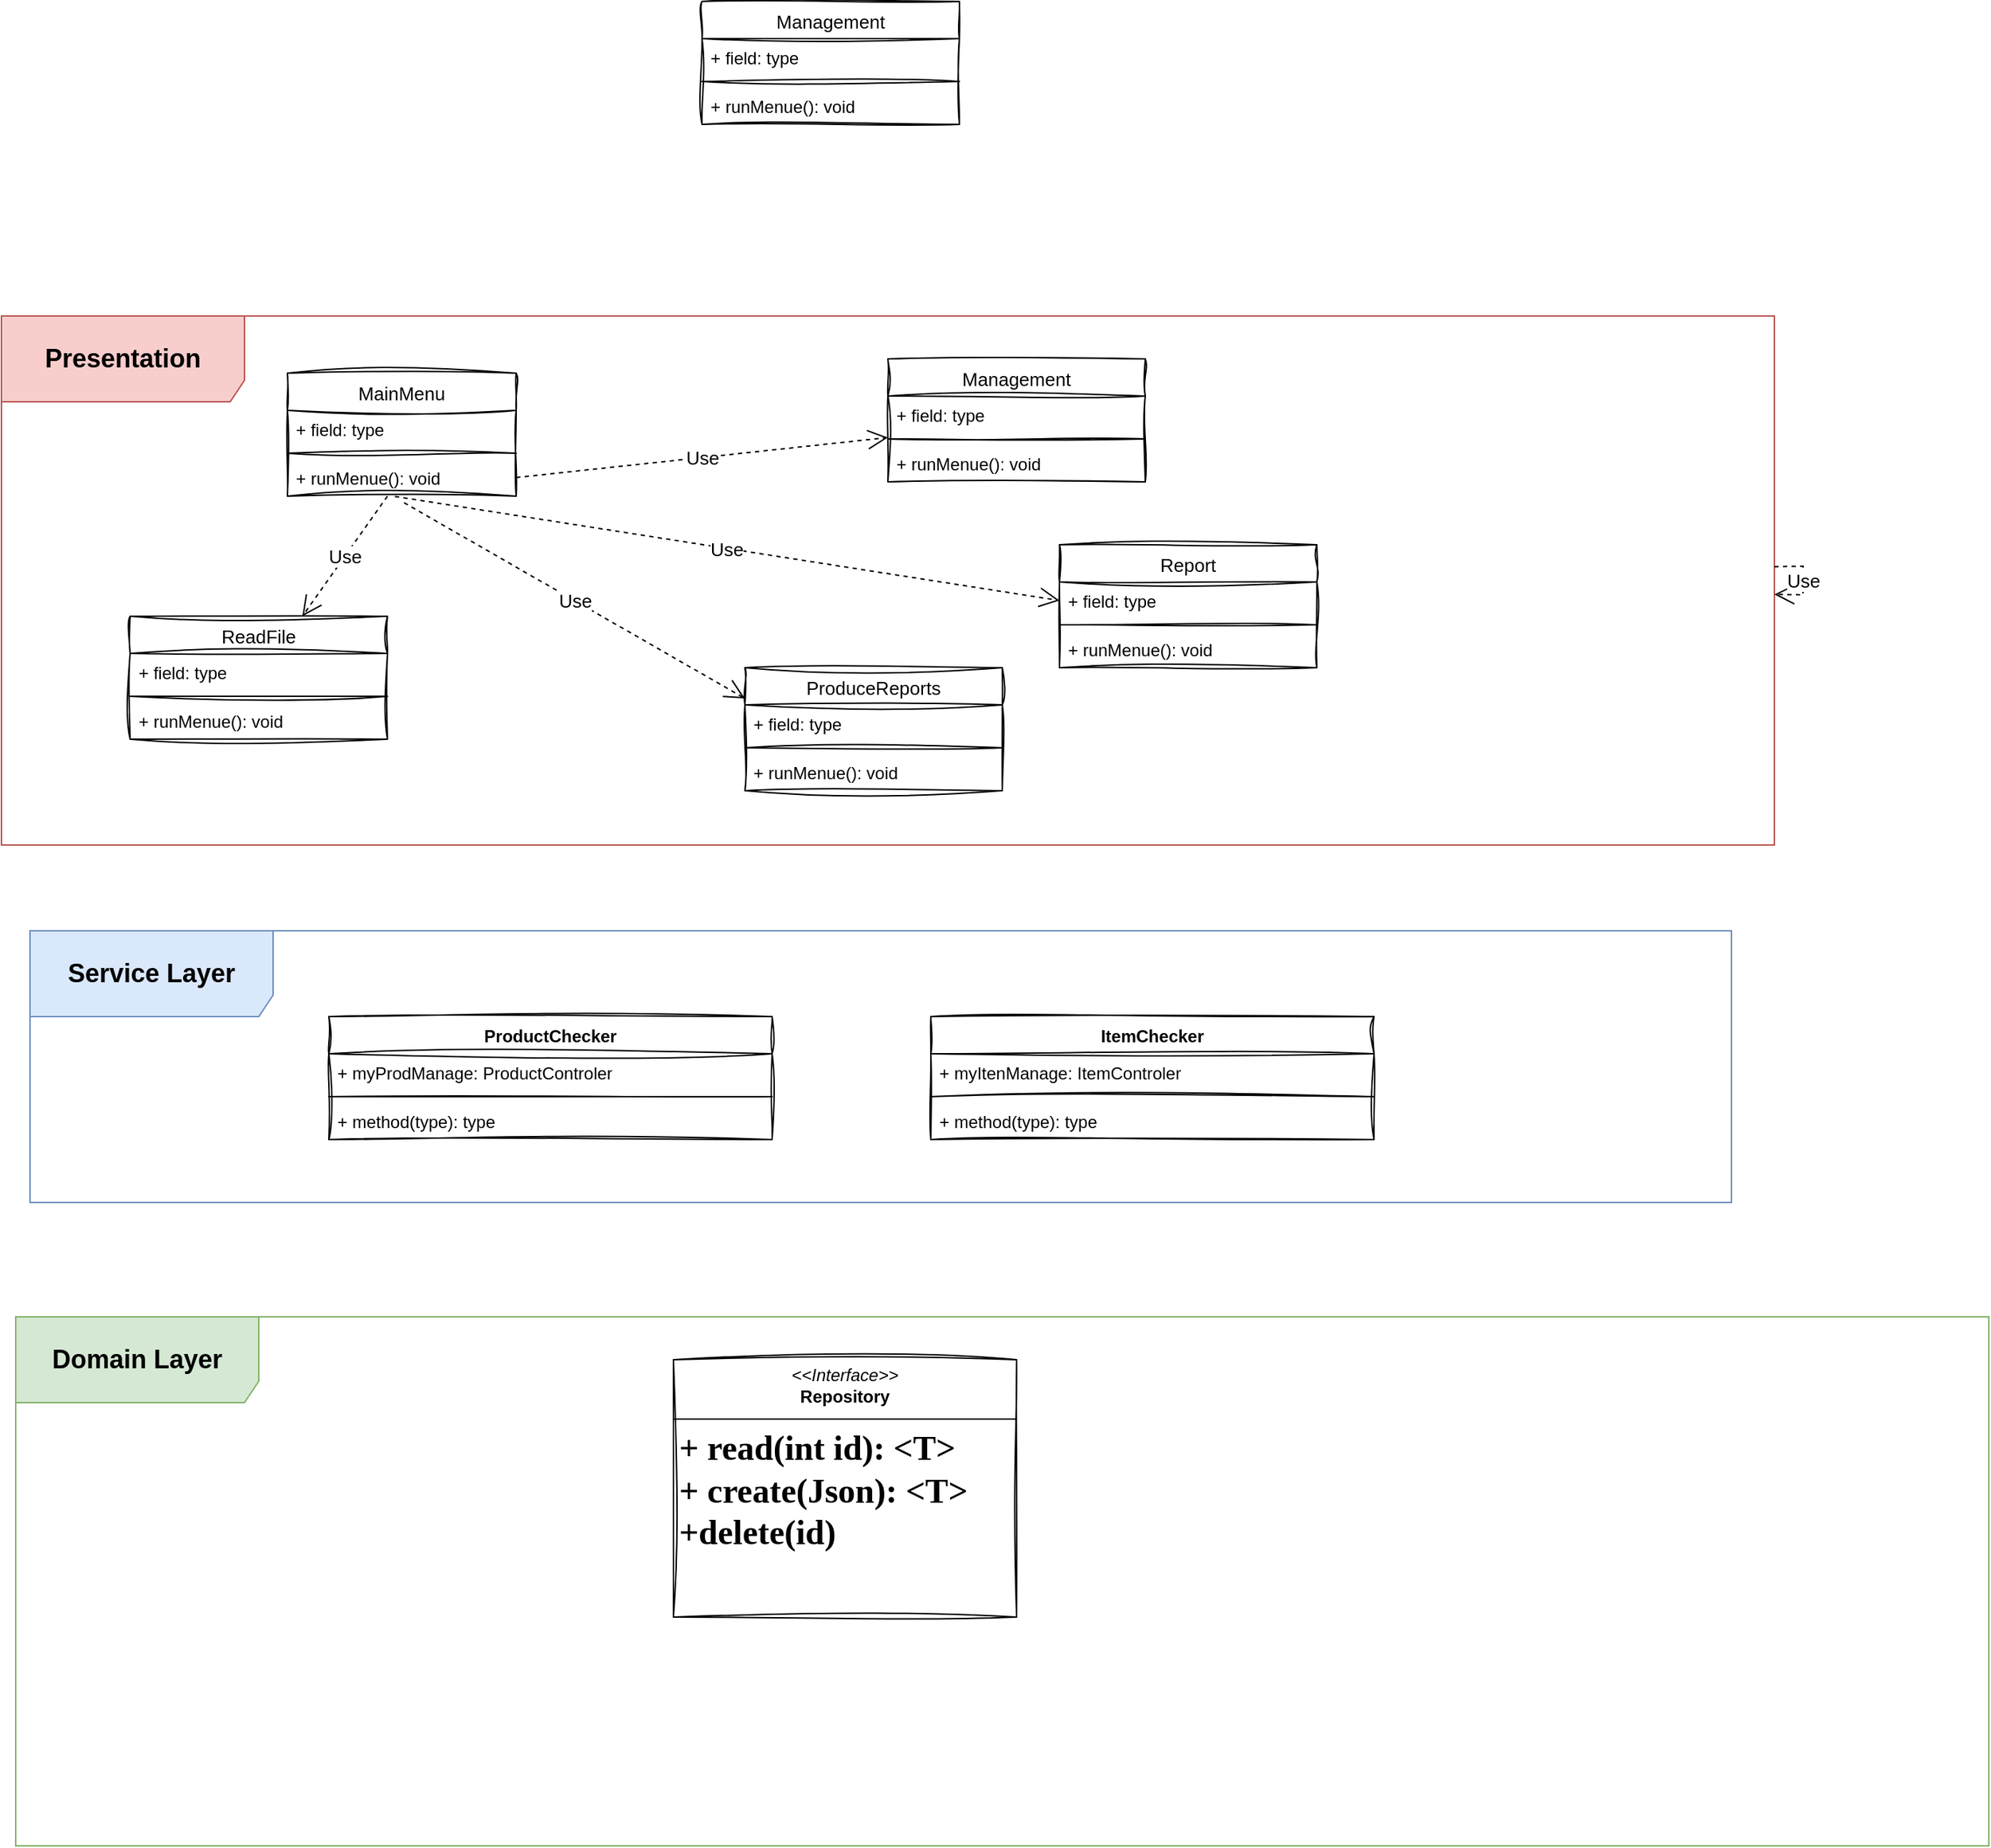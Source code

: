 <mxfile version="24.6.2" type="github">
  <diagram name="‫עמוד-1‬" id="dHkA9cBUytoh4jv0Vv6P">
    <mxGraphModel dx="1002" dy="1738" grid="1" gridSize="10" guides="1" tooltips="1" connect="1" arrows="1" fold="1" page="1" pageScale="1" pageWidth="827" pageHeight="1169" math="0" shadow="0">
      <root>
        <mxCell id="0" />
        <mxCell id="1" parent="0" />
        <mxCell id="rCQZ0M5XMtd213yGawNZ-9" value="&lt;h2&gt;Presentation&lt;/h2&gt;" style="shape=umlFrame;whiteSpace=wrap;html=1;pointerEvents=0;width=170;height=60;fillColor=#f8cecc;strokeColor=#b85450;fontFamily=Helvetica;" vertex="1" parent="1">
          <mxGeometry x="30" y="40" width="1240" height="370" as="geometry" />
        </mxCell>
        <mxCell id="rCQZ0M5XMtd213yGawNZ-36" value="Use" style="endArrow=open;endSize=12;dashed=1;html=1;rounded=0;fontSize=13;fontFamily=Helvetica;" edge="1" parent="1" source="rCQZ0M5XMtd213yGawNZ-9" target="rCQZ0M5XMtd213yGawNZ-9">
          <mxGeometry width="160" relative="1" as="geometry">
            <mxPoint x="390" y="124" as="sourcePoint" />
            <mxPoint x="510" y="80" as="targetPoint" />
          </mxGeometry>
        </mxCell>
        <mxCell id="rCQZ0M5XMtd213yGawNZ-37" value="Use" style="endArrow=open;endSize=12;dashed=1;html=1;rounded=0;entryX=0;entryY=-0.192;entryDx=0;entryDy=0;fontSize=13;fontFamily=Helvetica;entryPerimeter=0;exitX=1;exitY=0.5;exitDx=0;exitDy=0;" edge="1" parent="1" source="rCQZ0M5XMtd213yGawNZ-61" target="rCQZ0M5XMtd213yGawNZ-66">
          <mxGeometry width="160" relative="1" as="geometry">
            <mxPoint x="390" y="147" as="sourcePoint" />
            <mxPoint x="510" y="103" as="targetPoint" />
          </mxGeometry>
        </mxCell>
        <mxCell id="rCQZ0M5XMtd213yGawNZ-39" value="Use" style="endArrow=open;endSize=12;dashed=1;html=1;rounded=0;entryX=0;entryY=0.5;entryDx=0;entryDy=0;fontSize=13;fontFamily=Helvetica;exitX=0.47;exitY=1.008;exitDx=0;exitDy=0;exitPerimeter=0;" edge="1" parent="1" source="rCQZ0M5XMtd213yGawNZ-61" target="rCQZ0M5XMtd213yGawNZ-69">
          <mxGeometry width="160" relative="1" as="geometry">
            <mxPoint x="220" y="127.5" as="sourcePoint" />
            <mxPoint x="340" y="84" as="targetPoint" />
          </mxGeometry>
        </mxCell>
        <mxCell id="rCQZ0M5XMtd213yGawNZ-42" value="Use" style="endArrow=open;endSize=12;dashed=1;html=1;rounded=0;fontSize=13;fontFamily=Helvetica;exitX=0.51;exitY=1.177;exitDx=0;exitDy=0;exitPerimeter=0;entryX=0;entryY=0.25;entryDx=0;entryDy=0;" edge="1" parent="1" source="rCQZ0M5XMtd213yGawNZ-61" target="rCQZ0M5XMtd213yGawNZ-76">
          <mxGeometry width="160" relative="1" as="geometry">
            <mxPoint x="260" y="170" as="sourcePoint" />
            <mxPoint x="550" y="301.181" as="targetPoint" />
          </mxGeometry>
        </mxCell>
        <mxCell id="rCQZ0M5XMtd213yGawNZ-43" value="&lt;h2&gt;Service Layer&lt;/h2&gt;" style="shape=umlFrame;whiteSpace=wrap;html=1;pointerEvents=0;width=170;height=60;fillColor=#dae8fc;strokeColor=#6c8ebf;fontFamily=Helvetica;" vertex="1" parent="1">
          <mxGeometry x="50" y="470" width="1190" height="190" as="geometry" />
        </mxCell>
        <mxCell id="rCQZ0M5XMtd213yGawNZ-52" value="&lt;h2&gt;Domain Layer&lt;/h2&gt;" style="shape=umlFrame;whiteSpace=wrap;html=1;pointerEvents=0;width=170;height=60;fillColor=#d5e8d4;strokeColor=#82b366;fontFamily=Helvetica;" vertex="1" parent="1">
          <mxGeometry x="40" y="740" width="1380" height="370" as="geometry" />
        </mxCell>
        <mxCell id="rCQZ0M5XMtd213yGawNZ-57" value="&lt;p style=&quot;margin:0px;margin-top:4px;text-align:center;&quot;&gt;&lt;font face=&quot;Helvetica&quot;&gt;&lt;i style=&quot;&quot;&gt;&amp;lt;&amp;lt;Interface&amp;gt;&amp;gt;&lt;/i&gt;&lt;br&gt;&lt;b style=&quot;&quot;&gt;Repository&lt;/b&gt;&lt;/font&gt;&lt;/p&gt;&lt;hr size=&quot;1&quot; style=&quot;border-style:solid;&quot;&gt;&lt;p style=&quot;margin:0px;margin-left:4px;&quot;&gt;&lt;/p&gt;&lt;h1 style=&quot;margin:0px;margin-left:4px;&quot;&gt;&lt;font face=&quot;qCPJlfrdx1fjnfwShY-J&quot;&gt;+ read(int id): &amp;lt;T&amp;gt;&lt;br&gt;+ create(Json): &amp;lt;T&amp;gt;&lt;br&gt;+delete(id)&lt;/font&gt;&lt;/h1&gt;" style="verticalAlign=top;align=left;overflow=fill;html=1;whiteSpace=wrap;sketch=1;hachureGap=4;jiggle=2;curveFitting=1;fontFamily=Architects Daughter;fontSource=https%3A%2F%2Ffonts.googleapis.com%2Fcss%3Ffamily%3DArchitects%2BDaughter;" vertex="1" parent="1">
          <mxGeometry x="500" y="770" width="240" height="180" as="geometry" />
        </mxCell>
        <mxCell id="rCQZ0M5XMtd213yGawNZ-58" value="&lt;span style=&quot;font-family: Helvetica; font-size: 13px; font-weight: 400;&quot;&gt;MainMenu&lt;/span&gt;" style="swimlane;fontStyle=1;align=center;verticalAlign=top;childLayout=stackLayout;horizontal=1;startSize=26;horizontalStack=0;resizeParent=1;resizeParentMax=0;resizeLast=0;collapsible=1;marginBottom=0;whiteSpace=wrap;html=1;sketch=1;hachureGap=4;jiggle=2;curveFitting=1;fontFamily=Architects Daughter;fontSource=https%3A%2F%2Ffonts.googleapis.com%2Fcss%3Ffamily%3DArchitects%2BDaughter;" vertex="1" parent="1">
          <mxGeometry x="230" y="80" width="160" height="86" as="geometry" />
        </mxCell>
        <mxCell id="rCQZ0M5XMtd213yGawNZ-59" value="&lt;span style=&quot;font-family: Helvetica;&quot;&gt;+ field: type&lt;/span&gt;" style="text;strokeColor=none;fillColor=none;align=left;verticalAlign=top;spacingLeft=4;spacingRight=4;overflow=hidden;rotatable=0;points=[[0,0.5],[1,0.5]];portConstraint=eastwest;whiteSpace=wrap;html=1;fontFamily=Architects Daughter;fontSource=https%3A%2F%2Ffonts.googleapis.com%2Fcss%3Ffamily%3DArchitects%2BDaughter;" vertex="1" parent="rCQZ0M5XMtd213yGawNZ-58">
          <mxGeometry y="26" width="160" height="26" as="geometry" />
        </mxCell>
        <mxCell id="rCQZ0M5XMtd213yGawNZ-60" value="" style="line;strokeWidth=1;fillColor=none;align=left;verticalAlign=middle;spacingTop=-1;spacingLeft=3;spacingRight=3;rotatable=0;labelPosition=right;points=[];portConstraint=eastwest;strokeColor=inherit;sketch=1;hachureGap=4;jiggle=2;curveFitting=1;fontFamily=Architects Daughter;fontSource=https%3A%2F%2Ffonts.googleapis.com%2Fcss%3Ffamily%3DArchitects%2BDaughter;" vertex="1" parent="rCQZ0M5XMtd213yGawNZ-58">
          <mxGeometry y="52" width="160" height="8" as="geometry" />
        </mxCell>
        <mxCell id="rCQZ0M5XMtd213yGawNZ-61" value="&lt;span style=&quot;font-family: Helvetica;&quot;&gt;+ runMenue(): void&lt;/span&gt;" style="text;strokeColor=none;fillColor=none;align=left;verticalAlign=top;spacingLeft=4;spacingRight=4;overflow=hidden;rotatable=0;points=[[0,0.5],[1,0.5]];portConstraint=eastwest;whiteSpace=wrap;html=1;fontFamily=Architects Daughter;fontSource=https%3A%2F%2Ffonts.googleapis.com%2Fcss%3Ffamily%3DArchitects%2BDaughter;" vertex="1" parent="rCQZ0M5XMtd213yGawNZ-58">
          <mxGeometry y="60" width="160" height="26" as="geometry" />
        </mxCell>
        <mxCell id="rCQZ0M5XMtd213yGawNZ-63" value="&lt;span style=&quot;font-family: Helvetica; font-size: 13px; font-weight: 400;&quot;&gt;Management&lt;/span&gt;" style="swimlane;fontStyle=1;align=center;verticalAlign=top;childLayout=stackLayout;horizontal=1;startSize=26;horizontalStack=0;resizeParent=1;resizeParentMax=0;resizeLast=0;collapsible=1;marginBottom=0;whiteSpace=wrap;html=1;sketch=1;hachureGap=4;jiggle=2;curveFitting=1;fontFamily=Architects Daughter;fontSource=https%3A%2F%2Ffonts.googleapis.com%2Fcss%3Ffamily%3DArchitects%2BDaughter;" vertex="1" parent="1">
          <mxGeometry x="650" y="70" width="180" height="86" as="geometry" />
        </mxCell>
        <mxCell id="rCQZ0M5XMtd213yGawNZ-64" value="&lt;span style=&quot;font-family: Helvetica;&quot;&gt;+ field: type&lt;/span&gt;" style="text;strokeColor=none;fillColor=none;align=left;verticalAlign=top;spacingLeft=4;spacingRight=4;overflow=hidden;rotatable=0;points=[[0,0.5],[1,0.5]];portConstraint=eastwest;whiteSpace=wrap;html=1;fontFamily=Architects Daughter;fontSource=https%3A%2F%2Ffonts.googleapis.com%2Fcss%3Ffamily%3DArchitects%2BDaughter;" vertex="1" parent="rCQZ0M5XMtd213yGawNZ-63">
          <mxGeometry y="26" width="180" height="26" as="geometry" />
        </mxCell>
        <mxCell id="rCQZ0M5XMtd213yGawNZ-65" value="" style="line;strokeWidth=1;fillColor=none;align=left;verticalAlign=middle;spacingTop=-1;spacingLeft=3;spacingRight=3;rotatable=0;labelPosition=right;points=[];portConstraint=eastwest;strokeColor=inherit;sketch=1;hachureGap=4;jiggle=2;curveFitting=1;fontFamily=Architects Daughter;fontSource=https%3A%2F%2Ffonts.googleapis.com%2Fcss%3Ffamily%3DArchitects%2BDaughter;" vertex="1" parent="rCQZ0M5XMtd213yGawNZ-63">
          <mxGeometry y="52" width="180" height="8" as="geometry" />
        </mxCell>
        <mxCell id="rCQZ0M5XMtd213yGawNZ-66" value="&lt;span style=&quot;font-family: Helvetica;&quot;&gt;+ runMenue(): void&lt;/span&gt;" style="text;strokeColor=none;fillColor=none;align=left;verticalAlign=top;spacingLeft=4;spacingRight=4;overflow=hidden;rotatable=0;points=[[0,0.5],[1,0.5]];portConstraint=eastwest;whiteSpace=wrap;html=1;fontFamily=Architects Daughter;fontSource=https%3A%2F%2Ffonts.googleapis.com%2Fcss%3Ffamily%3DArchitects%2BDaughter;" vertex="1" parent="rCQZ0M5XMtd213yGawNZ-63">
          <mxGeometry y="60" width="180" height="26" as="geometry" />
        </mxCell>
        <mxCell id="rCQZ0M5XMtd213yGawNZ-68" value="&lt;span style=&quot;font-family: Helvetica; font-size: 13px; font-weight: 400;&quot;&gt;Report&lt;/span&gt;" style="swimlane;fontStyle=1;align=center;verticalAlign=top;childLayout=stackLayout;horizontal=1;startSize=26;horizontalStack=0;resizeParent=1;resizeParentMax=0;resizeLast=0;collapsible=1;marginBottom=0;whiteSpace=wrap;html=1;sketch=1;hachureGap=4;jiggle=2;curveFitting=1;fontFamily=Architects Daughter;fontSource=https%3A%2F%2Ffonts.googleapis.com%2Fcss%3Ffamily%3DArchitects%2BDaughter;" vertex="1" parent="1">
          <mxGeometry x="770" y="200" width="180" height="86" as="geometry" />
        </mxCell>
        <mxCell id="rCQZ0M5XMtd213yGawNZ-69" value="&lt;span style=&quot;font-family: Helvetica;&quot;&gt;+ field: type&lt;/span&gt;" style="text;strokeColor=none;fillColor=none;align=left;verticalAlign=top;spacingLeft=4;spacingRight=4;overflow=hidden;rotatable=0;points=[[0,0.5],[1,0.5]];portConstraint=eastwest;whiteSpace=wrap;html=1;fontFamily=Architects Daughter;fontSource=https%3A%2F%2Ffonts.googleapis.com%2Fcss%3Ffamily%3DArchitects%2BDaughter;" vertex="1" parent="rCQZ0M5XMtd213yGawNZ-68">
          <mxGeometry y="26" width="180" height="26" as="geometry" />
        </mxCell>
        <mxCell id="rCQZ0M5XMtd213yGawNZ-70" value="" style="line;strokeWidth=1;fillColor=none;align=left;verticalAlign=middle;spacingTop=-1;spacingLeft=3;spacingRight=3;rotatable=0;labelPosition=right;points=[];portConstraint=eastwest;strokeColor=inherit;sketch=1;hachureGap=4;jiggle=2;curveFitting=1;fontFamily=Architects Daughter;fontSource=https%3A%2F%2Ffonts.googleapis.com%2Fcss%3Ffamily%3DArchitects%2BDaughter;" vertex="1" parent="rCQZ0M5XMtd213yGawNZ-68">
          <mxGeometry y="52" width="180" height="8" as="geometry" />
        </mxCell>
        <mxCell id="rCQZ0M5XMtd213yGawNZ-71" value="&lt;span style=&quot;font-family: Helvetica;&quot;&gt;+ runMenue(): void&lt;/span&gt;" style="text;strokeColor=none;fillColor=none;align=left;verticalAlign=top;spacingLeft=4;spacingRight=4;overflow=hidden;rotatable=0;points=[[0,0.5],[1,0.5]];portConstraint=eastwest;whiteSpace=wrap;html=1;fontFamily=Architects Daughter;fontSource=https%3A%2F%2Ffonts.googleapis.com%2Fcss%3Ffamily%3DArchitects%2BDaughter;" vertex="1" parent="rCQZ0M5XMtd213yGawNZ-68">
          <mxGeometry y="60" width="180" height="26" as="geometry" />
        </mxCell>
        <mxCell id="rCQZ0M5XMtd213yGawNZ-72" value="&lt;span style=&quot;font-family: Helvetica; font-size: 13px; font-weight: 400;&quot;&gt;ReadFile&lt;/span&gt;" style="swimlane;fontStyle=1;align=center;verticalAlign=top;childLayout=stackLayout;horizontal=1;startSize=26;horizontalStack=0;resizeParent=1;resizeParentMax=0;resizeLast=0;collapsible=1;marginBottom=0;whiteSpace=wrap;html=1;sketch=1;hachureGap=4;jiggle=2;curveFitting=1;fontFamily=Architects Daughter;fontSource=https%3A%2F%2Ffonts.googleapis.com%2Fcss%3Ffamily%3DArchitects%2BDaughter;" vertex="1" parent="1">
          <mxGeometry x="120" y="250" width="180" height="86" as="geometry" />
        </mxCell>
        <mxCell id="rCQZ0M5XMtd213yGawNZ-73" value="&lt;span style=&quot;font-family: Helvetica;&quot;&gt;+ field: type&lt;/span&gt;" style="text;strokeColor=none;fillColor=none;align=left;verticalAlign=top;spacingLeft=4;spacingRight=4;overflow=hidden;rotatable=0;points=[[0,0.5],[1,0.5]];portConstraint=eastwest;whiteSpace=wrap;html=1;fontFamily=Architects Daughter;fontSource=https%3A%2F%2Ffonts.googleapis.com%2Fcss%3Ffamily%3DArchitects%2BDaughter;" vertex="1" parent="rCQZ0M5XMtd213yGawNZ-72">
          <mxGeometry y="26" width="180" height="26" as="geometry" />
        </mxCell>
        <mxCell id="rCQZ0M5XMtd213yGawNZ-74" value="" style="line;strokeWidth=1;fillColor=none;align=left;verticalAlign=middle;spacingTop=-1;spacingLeft=3;spacingRight=3;rotatable=0;labelPosition=right;points=[];portConstraint=eastwest;strokeColor=inherit;sketch=1;hachureGap=4;jiggle=2;curveFitting=1;fontFamily=Architects Daughter;fontSource=https%3A%2F%2Ffonts.googleapis.com%2Fcss%3Ffamily%3DArchitects%2BDaughter;" vertex="1" parent="rCQZ0M5XMtd213yGawNZ-72">
          <mxGeometry y="52" width="180" height="8" as="geometry" />
        </mxCell>
        <mxCell id="rCQZ0M5XMtd213yGawNZ-75" value="&lt;span style=&quot;font-family: Helvetica;&quot;&gt;+ runMenue(): void&lt;/span&gt;" style="text;strokeColor=none;fillColor=none;align=left;verticalAlign=top;spacingLeft=4;spacingRight=4;overflow=hidden;rotatable=0;points=[[0,0.5],[1,0.5]];portConstraint=eastwest;whiteSpace=wrap;html=1;fontFamily=Architects Daughter;fontSource=https%3A%2F%2Ffonts.googleapis.com%2Fcss%3Ffamily%3DArchitects%2BDaughter;" vertex="1" parent="rCQZ0M5XMtd213yGawNZ-72">
          <mxGeometry y="60" width="180" height="26" as="geometry" />
        </mxCell>
        <mxCell id="rCQZ0M5XMtd213yGawNZ-76" value="&lt;span style=&quot;font-family: Helvetica; font-size: 13px; font-weight: 400;&quot;&gt;ProduceReports&lt;/span&gt;" style="swimlane;fontStyle=1;align=center;verticalAlign=top;childLayout=stackLayout;horizontal=1;startSize=26;horizontalStack=0;resizeParent=1;resizeParentMax=0;resizeLast=0;collapsible=1;marginBottom=0;whiteSpace=wrap;html=1;sketch=1;hachureGap=4;jiggle=2;curveFitting=1;fontFamily=Architects Daughter;fontSource=https%3A%2F%2Ffonts.googleapis.com%2Fcss%3Ffamily%3DArchitects%2BDaughter;" vertex="1" parent="1">
          <mxGeometry x="550" y="286" width="180" height="86" as="geometry" />
        </mxCell>
        <mxCell id="rCQZ0M5XMtd213yGawNZ-77" value="&lt;span style=&quot;font-family: Helvetica;&quot;&gt;+ field: type&lt;/span&gt;" style="text;strokeColor=none;fillColor=none;align=left;verticalAlign=top;spacingLeft=4;spacingRight=4;overflow=hidden;rotatable=0;points=[[0,0.5],[1,0.5]];portConstraint=eastwest;whiteSpace=wrap;html=1;fontFamily=Architects Daughter;fontSource=https%3A%2F%2Ffonts.googleapis.com%2Fcss%3Ffamily%3DArchitects%2BDaughter;" vertex="1" parent="rCQZ0M5XMtd213yGawNZ-76">
          <mxGeometry y="26" width="180" height="26" as="geometry" />
        </mxCell>
        <mxCell id="rCQZ0M5XMtd213yGawNZ-78" value="" style="line;strokeWidth=1;fillColor=none;align=left;verticalAlign=middle;spacingTop=-1;spacingLeft=3;spacingRight=3;rotatable=0;labelPosition=right;points=[];portConstraint=eastwest;strokeColor=inherit;sketch=1;hachureGap=4;jiggle=2;curveFitting=1;fontFamily=Architects Daughter;fontSource=https%3A%2F%2Ffonts.googleapis.com%2Fcss%3Ffamily%3DArchitects%2BDaughter;" vertex="1" parent="rCQZ0M5XMtd213yGawNZ-76">
          <mxGeometry y="52" width="180" height="8" as="geometry" />
        </mxCell>
        <mxCell id="rCQZ0M5XMtd213yGawNZ-79" value="&lt;span style=&quot;font-family: Helvetica;&quot;&gt;+ runMenue(): void&lt;/span&gt;" style="text;strokeColor=none;fillColor=none;align=left;verticalAlign=top;spacingLeft=4;spacingRight=4;overflow=hidden;rotatable=0;points=[[0,0.5],[1,0.5]];portConstraint=eastwest;whiteSpace=wrap;html=1;fontFamily=Architects Daughter;fontSource=https%3A%2F%2Ffonts.googleapis.com%2Fcss%3Ffamily%3DArchitects%2BDaughter;" vertex="1" parent="rCQZ0M5XMtd213yGawNZ-76">
          <mxGeometry y="60" width="180" height="26" as="geometry" />
        </mxCell>
        <mxCell id="rCQZ0M5XMtd213yGawNZ-80" value="Use" style="endArrow=open;endSize=12;dashed=1;html=1;rounded=0;fontSize=13;fontFamily=Helvetica;exitX=0.51;exitY=1.177;exitDx=0;exitDy=0;exitPerimeter=0;" edge="1" parent="1" target="rCQZ0M5XMtd213yGawNZ-72">
          <mxGeometry width="160" relative="1" as="geometry">
            <mxPoint x="300" y="166" as="sourcePoint" />
            <mxPoint x="538" y="303" as="targetPoint" />
          </mxGeometry>
        </mxCell>
        <mxCell id="rCQZ0M5XMtd213yGawNZ-81" value="&lt;span style=&quot;font-family: Helvetica;&quot;&gt;ProductChecker&lt;/span&gt;" style="swimlane;fontStyle=1;align=center;verticalAlign=top;childLayout=stackLayout;horizontal=1;startSize=26;horizontalStack=0;resizeParent=1;resizeParentMax=0;resizeLast=0;collapsible=1;marginBottom=0;whiteSpace=wrap;html=1;sketch=1;hachureGap=4;jiggle=2;curveFitting=1;fontFamily=Architects Daughter;fontSource=https%3A%2F%2Ffonts.googleapis.com%2Fcss%3Ffamily%3DArchitects%2BDaughter;" vertex="1" parent="1">
          <mxGeometry x="259" y="530" width="310" height="86" as="geometry" />
        </mxCell>
        <mxCell id="rCQZ0M5XMtd213yGawNZ-82" value="&lt;span style=&quot;font-family: Helvetica;&quot;&gt;+ myProdManage: ProductControler&lt;/span&gt;" style="text;strokeColor=none;fillColor=none;align=left;verticalAlign=top;spacingLeft=4;spacingRight=4;overflow=hidden;rotatable=0;points=[[0,0.5],[1,0.5]];portConstraint=eastwest;whiteSpace=wrap;html=1;fontFamily=Architects Daughter;fontSource=https%3A%2F%2Ffonts.googleapis.com%2Fcss%3Ffamily%3DArchitects%2BDaughter;" vertex="1" parent="rCQZ0M5XMtd213yGawNZ-81">
          <mxGeometry y="26" width="310" height="26" as="geometry" />
        </mxCell>
        <mxCell id="rCQZ0M5XMtd213yGawNZ-83" value="" style="line;strokeWidth=1;fillColor=none;align=left;verticalAlign=middle;spacingTop=-1;spacingLeft=3;spacingRight=3;rotatable=0;labelPosition=right;points=[];portConstraint=eastwest;strokeColor=inherit;sketch=1;hachureGap=4;jiggle=2;curveFitting=1;fontFamily=Architects Daughter;fontSource=https%3A%2F%2Ffonts.googleapis.com%2Fcss%3Ffamily%3DArchitects%2BDaughter;" vertex="1" parent="rCQZ0M5XMtd213yGawNZ-81">
          <mxGeometry y="52" width="310" height="8" as="geometry" />
        </mxCell>
        <mxCell id="rCQZ0M5XMtd213yGawNZ-84" value="&lt;span style=&quot;font-family: Helvetica;&quot;&gt;+ method(type): type&lt;/span&gt;" style="text;strokeColor=none;fillColor=none;align=left;verticalAlign=top;spacingLeft=4;spacingRight=4;overflow=hidden;rotatable=0;points=[[0,0.5],[1,0.5]];portConstraint=eastwest;whiteSpace=wrap;html=1;fontFamily=Architects Daughter;fontSource=https%3A%2F%2Ffonts.googleapis.com%2Fcss%3Ffamily%3DArchitects%2BDaughter;" vertex="1" parent="rCQZ0M5XMtd213yGawNZ-81">
          <mxGeometry y="60" width="310" height="26" as="geometry" />
        </mxCell>
        <mxCell id="rCQZ0M5XMtd213yGawNZ-85" value="&lt;span style=&quot;font-family: Helvetica;&quot;&gt;ItemChecker&lt;/span&gt;" style="swimlane;fontStyle=1;align=center;verticalAlign=top;childLayout=stackLayout;horizontal=1;startSize=26;horizontalStack=0;resizeParent=1;resizeParentMax=0;resizeLast=0;collapsible=1;marginBottom=0;whiteSpace=wrap;html=1;sketch=1;hachureGap=4;jiggle=2;curveFitting=1;fontFamily=Architects Daughter;fontSource=https%3A%2F%2Ffonts.googleapis.com%2Fcss%3Ffamily%3DArchitects%2BDaughter;" vertex="1" parent="1">
          <mxGeometry x="680" y="530" width="310" height="86" as="geometry" />
        </mxCell>
        <mxCell id="rCQZ0M5XMtd213yGawNZ-86" value="&lt;span style=&quot;font-family: Helvetica;&quot;&gt;+ myItenManage: ItemControler&lt;/span&gt;" style="text;strokeColor=none;fillColor=none;align=left;verticalAlign=top;spacingLeft=4;spacingRight=4;overflow=hidden;rotatable=0;points=[[0,0.5],[1,0.5]];portConstraint=eastwest;whiteSpace=wrap;html=1;fontFamily=Architects Daughter;fontSource=https%3A%2F%2Ffonts.googleapis.com%2Fcss%3Ffamily%3DArchitects%2BDaughter;" vertex="1" parent="rCQZ0M5XMtd213yGawNZ-85">
          <mxGeometry y="26" width="310" height="26" as="geometry" />
        </mxCell>
        <mxCell id="rCQZ0M5XMtd213yGawNZ-87" value="" style="line;strokeWidth=1;fillColor=none;align=left;verticalAlign=middle;spacingTop=-1;spacingLeft=3;spacingRight=3;rotatable=0;labelPosition=right;points=[];portConstraint=eastwest;strokeColor=inherit;sketch=1;hachureGap=4;jiggle=2;curveFitting=1;fontFamily=Architects Daughter;fontSource=https%3A%2F%2Ffonts.googleapis.com%2Fcss%3Ffamily%3DArchitects%2BDaughter;" vertex="1" parent="rCQZ0M5XMtd213yGawNZ-85">
          <mxGeometry y="52" width="310" height="8" as="geometry" />
        </mxCell>
        <mxCell id="rCQZ0M5XMtd213yGawNZ-88" value="&lt;span style=&quot;font-family: Helvetica;&quot;&gt;+ method(type): type&lt;/span&gt;" style="text;strokeColor=none;fillColor=none;align=left;verticalAlign=top;spacingLeft=4;spacingRight=4;overflow=hidden;rotatable=0;points=[[0,0.5],[1,0.5]];portConstraint=eastwest;whiteSpace=wrap;html=1;fontFamily=Architects Daughter;fontSource=https%3A%2F%2Ffonts.googleapis.com%2Fcss%3Ffamily%3DArchitects%2BDaughter;" vertex="1" parent="rCQZ0M5XMtd213yGawNZ-85">
          <mxGeometry y="60" width="310" height="26" as="geometry" />
        </mxCell>
        <mxCell id="rCQZ0M5XMtd213yGawNZ-89" value="&lt;span style=&quot;font-family: Helvetica; font-size: 13px; font-weight: 400;&quot;&gt;Management&lt;/span&gt;" style="swimlane;fontStyle=1;align=center;verticalAlign=top;childLayout=stackLayout;horizontal=1;startSize=26;horizontalStack=0;resizeParent=1;resizeParentMax=0;resizeLast=0;collapsible=1;marginBottom=0;whiteSpace=wrap;html=1;sketch=1;hachureGap=4;jiggle=2;curveFitting=1;fontFamily=Architects Daughter;fontSource=https%3A%2F%2Ffonts.googleapis.com%2Fcss%3Ffamily%3DArchitects%2BDaughter;" vertex="1" parent="1">
          <mxGeometry x="520" y="-180" width="180" height="86" as="geometry" />
        </mxCell>
        <mxCell id="rCQZ0M5XMtd213yGawNZ-90" value="&lt;span style=&quot;font-family: Helvetica;&quot;&gt;+ field: type&lt;/span&gt;" style="text;strokeColor=none;fillColor=none;align=left;verticalAlign=top;spacingLeft=4;spacingRight=4;overflow=hidden;rotatable=0;points=[[0,0.5],[1,0.5]];portConstraint=eastwest;whiteSpace=wrap;html=1;fontFamily=Architects Daughter;fontSource=https%3A%2F%2Ffonts.googleapis.com%2Fcss%3Ffamily%3DArchitects%2BDaughter;" vertex="1" parent="rCQZ0M5XMtd213yGawNZ-89">
          <mxGeometry y="26" width="180" height="26" as="geometry" />
        </mxCell>
        <mxCell id="rCQZ0M5XMtd213yGawNZ-91" value="" style="line;strokeWidth=1;fillColor=none;align=left;verticalAlign=middle;spacingTop=-1;spacingLeft=3;spacingRight=3;rotatable=0;labelPosition=right;points=[];portConstraint=eastwest;strokeColor=inherit;sketch=1;hachureGap=4;jiggle=2;curveFitting=1;fontFamily=Architects Daughter;fontSource=https%3A%2F%2Ffonts.googleapis.com%2Fcss%3Ffamily%3DArchitects%2BDaughter;" vertex="1" parent="rCQZ0M5XMtd213yGawNZ-89">
          <mxGeometry y="52" width="180" height="8" as="geometry" />
        </mxCell>
        <mxCell id="rCQZ0M5XMtd213yGawNZ-92" value="&lt;span style=&quot;font-family: Helvetica;&quot;&gt;+ runMenue(): void&lt;/span&gt;" style="text;strokeColor=none;fillColor=none;align=left;verticalAlign=top;spacingLeft=4;spacingRight=4;overflow=hidden;rotatable=0;points=[[0,0.5],[1,0.5]];portConstraint=eastwest;whiteSpace=wrap;html=1;fontFamily=Architects Daughter;fontSource=https%3A%2F%2Ffonts.googleapis.com%2Fcss%3Ffamily%3DArchitects%2BDaughter;" vertex="1" parent="rCQZ0M5XMtd213yGawNZ-89">
          <mxGeometry y="60" width="180" height="26" as="geometry" />
        </mxCell>
      </root>
    </mxGraphModel>
  </diagram>
</mxfile>
